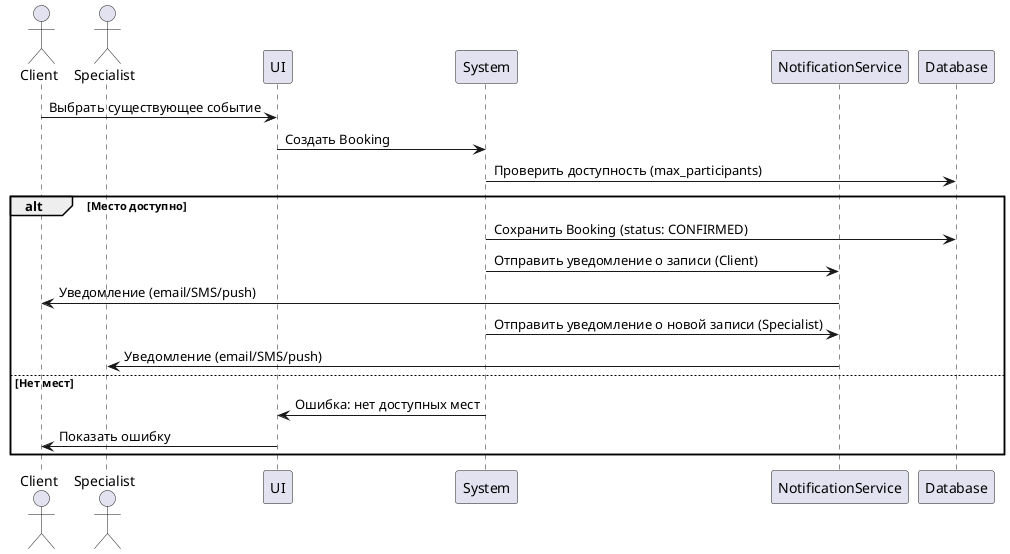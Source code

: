 ' Клиент записывается на существующее событие
@startuml
actor Client
actor Specialist
participant "UI" as UI
participant "System" as System
participant "NotificationService" as NS
participant "Database" as DB

Client -> UI: Выбрать существующее событие
UI -> System: Создать Booking
System -> DB: Проверить доступность (max_participants)
alt Место доступно
  System -> DB: Сохранить Booking (status: CONFIRMED)
  System -> NS: Отправить уведомление о записи (Client)
  NS -> Client: Уведомление (email/SMS/push)
  System -> NS: Отправить уведомление о новой записи (Specialist)
  NS -> Specialist: Уведомление (email/SMS/push)
else Нет мест
  System -> UI: Ошибка: нет доступных мест
  UI -> Client: Показать ошибку
end

@enduml